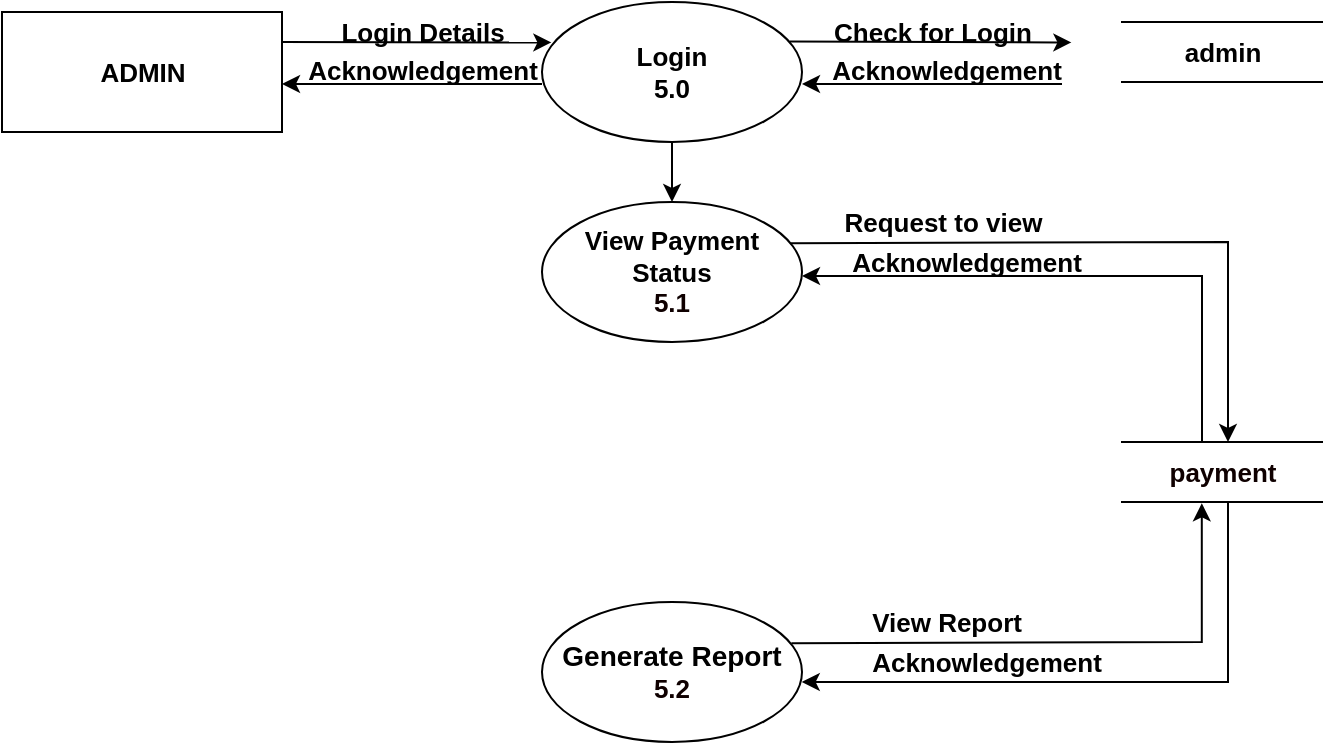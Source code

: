 <mxfile>
    <diagram id="ou7WqwUvC6ql7WtUUrkE" name="Page-1">
        <mxGraphModel dx="722" dy="551" grid="1" gridSize="10" guides="1" tooltips="1" connect="1" arrows="1" fold="1" page="1" pageScale="1" pageWidth="827" pageHeight="1169" background="#ffffff" math="0" shadow="0">
            <root>
                <mxCell id="0"/>
                <mxCell id="1" parent="0"/>
                <mxCell id="2" style="edgeStyle=none;html=1;exitX=0;exitY=0.5;exitDx=0;exitDy=0;entryX=1;entryY=0.5;entryDx=0;entryDy=0;strokeColor=#000000;" parent="1" edge="1">
                    <mxGeometry relative="1" as="geometry">
                        <mxPoint x="310" y="161" as="sourcePoint"/>
                        <mxPoint x="180" y="161" as="targetPoint"/>
                    </mxGeometry>
                </mxCell>
                <mxCell id="3" style="edgeStyle=none;html=1;exitX=0.5;exitY=1;exitDx=0;exitDy=0;entryX=0.5;entryY=0;entryDx=0;entryDy=0;fontSize=13;fontColor=#0F0000;strokeColor=#000000;" parent="1" source="4" target="12" edge="1">
                    <mxGeometry relative="1" as="geometry"/>
                </mxCell>
                <mxCell id="4" value="&lt;b style=&quot;font-size: 13px&quot;&gt;&lt;font color=&quot;#000000&quot; style=&quot;font-size: 13px&quot;&gt;Login&lt;br&gt;5.0&lt;/font&gt;&lt;/b&gt;" style="ellipse;whiteSpace=wrap;html=1;strokeColor=#000000;fillColor=none;" parent="1" vertex="1">
                    <mxGeometry x="310" y="120" width="130" height="70" as="geometry"/>
                </mxCell>
                <mxCell id="5" style="edgeStyle=none;html=1;exitX=1;exitY=0.25;exitDx=0;exitDy=0;entryX=0.036;entryY=0.289;entryDx=0;entryDy=0;entryPerimeter=0;strokeColor=#000000;" parent="1" source="6" target="4" edge="1">
                    <mxGeometry relative="1" as="geometry"/>
                </mxCell>
                <mxCell id="6" value="&lt;b&gt;ADMIN&lt;/b&gt;" style="html=1;dashed=0;whitespace=wrap;fontSize=13;fontColor=#000000;strokeColor=#000000;fillColor=none;" parent="1" vertex="1">
                    <mxGeometry x="40" y="125" width="140" height="60" as="geometry"/>
                </mxCell>
                <mxCell id="7" style="edgeStyle=none;html=1;exitX=0;exitY=0.5;exitDx=0;exitDy=0;entryX=1;entryY=0.5;entryDx=0;entryDy=0;strokeColor=#000000;" parent="1" edge="1">
                    <mxGeometry relative="1" as="geometry">
                        <mxPoint x="570" y="161" as="sourcePoint"/>
                        <mxPoint x="440" y="161" as="targetPoint"/>
                    </mxGeometry>
                </mxCell>
                <mxCell id="8" style="edgeStyle=none;html=1;exitX=0.952;exitY=0.282;exitDx=0;exitDy=0;entryX=0.036;entryY=0.289;entryDx=0;entryDy=0;entryPerimeter=0;strokeColor=#000000;exitPerimeter=0;" parent="1" source="4" edge="1">
                    <mxGeometry relative="1" as="geometry">
                        <mxPoint x="440" y="140" as="sourcePoint"/>
                        <mxPoint x="574.68" y="140.23" as="targetPoint"/>
                    </mxGeometry>
                </mxCell>
                <mxCell id="9" value="&lt;font style=&quot;font-size: 13px&quot; color=&quot;#000000&quot;&gt;&lt;b&gt;admin&lt;/b&gt;&lt;/font&gt;" style="html=1;dashed=0;whitespace=wrap;shape=partialRectangle;right=0;left=0;fillColor=none;strokeColor=#000000;" parent="1" vertex="1">
                    <mxGeometry x="600" y="130" width="100" height="30" as="geometry"/>
                </mxCell>
                <mxCell id="11" style="edgeStyle=elbowEdgeStyle;elbow=vertical;html=1;exitX=0.956;exitY=0.294;exitDx=0;exitDy=0;entryX=0.5;entryY=0;entryDx=0;entryDy=0;fontSize=13;fontColor=#0F0000;strokeColor=#000000;exitPerimeter=0;rounded=0;" parent="1" source="12" edge="1">
                    <mxGeometry relative="1" as="geometry">
                        <mxPoint x="437.28" y="240.58" as="sourcePoint"/>
                        <mxPoint x="653" y="340" as="targetPoint"/>
                        <Array as="points">
                            <mxPoint x="533" y="240"/>
                            <mxPoint x="553" y="255"/>
                        </Array>
                    </mxGeometry>
                </mxCell>
                <mxCell id="12" value="&lt;font color=&quot;#000000&quot;&gt;&lt;span style=&quot;font-size: 13px&quot;&gt;&lt;b&gt;View Payment Status&lt;br&gt;&lt;/b&gt;&lt;/span&gt;&lt;/font&gt;&lt;b&gt;&lt;font style=&quot;font-size: 13px&quot; color=&quot;#0f0000&quot;&gt;5.1&lt;/font&gt;&lt;/b&gt;" style="ellipse;whiteSpace=wrap;html=1;strokeColor=#000000;fillColor=none;" parent="1" vertex="1">
                    <mxGeometry x="310" y="220" width="130" height="70" as="geometry"/>
                </mxCell>
                <mxCell id="16" style="edgeStyle=elbowEdgeStyle;rounded=0;elbow=vertical;html=1;exitX=0.959;exitY=0.295;exitDx=0;exitDy=0;entryX=0.399;entryY=1.022;entryDx=0;entryDy=0;entryPerimeter=0;fontSize=13;fontColor=#0F0000;strokeColor=#000000;exitPerimeter=0;" parent="1" source="17" target="21" edge="1">
                    <mxGeometry relative="1" as="geometry">
                        <Array as="points">
                            <mxPoint x="530" y="440"/>
                            <mxPoint x="540" y="455"/>
                        </Array>
                    </mxGeometry>
                </mxCell>
                <mxCell id="17" value="&lt;b&gt;&lt;font color=&quot;#000000&quot;&gt;&lt;span style=&quot;font-size: 14px&quot;&gt;Generate Report&lt;br&gt;&lt;/span&gt;&lt;/font&gt;&lt;font style=&quot;font-size: 13px&quot; color=&quot;#0f0000&quot;&gt;5.2&lt;/font&gt;&lt;/b&gt;" style="ellipse;whiteSpace=wrap;html=1;strokeColor=#000000;fillColor=none;" parent="1" vertex="1">
                    <mxGeometry x="310" y="420" width="130" height="70" as="geometry"/>
                </mxCell>
                <mxCell id="18" style="edgeStyle=elbowEdgeStyle;rounded=0;elbow=vertical;html=1;exitX=0.4;exitY=0.005;exitDx=0;exitDy=0;entryX=1;entryY=0.5;entryDx=0;entryDy=0;fontSize=13;fontColor=#0F0000;strokeColor=#000000;exitPerimeter=0;" parent="1" edge="1" source="21">
                    <mxGeometry relative="1" as="geometry">
                        <mxPoint x="640" y="342" as="sourcePoint"/>
                        <mxPoint x="440" y="257" as="targetPoint"/>
                        <Array as="points">
                            <mxPoint x="630" y="257"/>
                        </Array>
                    </mxGeometry>
                </mxCell>
                <mxCell id="20" style="edgeStyle=elbowEdgeStyle;rounded=0;elbow=vertical;html=1;exitX=0.5;exitY=1;exitDx=0;exitDy=0;fontSize=13;fontColor=#0F0000;strokeColor=#000000;entryX=0.999;entryY=0.569;entryDx=0;entryDy=0;entryPerimeter=0;" parent="1" target="17" edge="1">
                    <mxGeometry relative="1" as="geometry">
                        <mxPoint x="653" y="370" as="sourcePoint"/>
                        <mxPoint x="442.333" y="460" as="targetPoint"/>
                        <Array as="points">
                            <mxPoint x="523" y="460"/>
                            <mxPoint x="533" y="480"/>
                        </Array>
                    </mxGeometry>
                </mxCell>
                <mxCell id="21" value="&lt;b&gt;payment&lt;/b&gt;" style="html=1;dashed=0;whitespace=wrap;shape=partialRectangle;right=0;left=0;labelBackgroundColor=none;fontSize=13;fontColor=#0F0000;strokeColor=#000000;fillColor=none;" parent="1" vertex="1">
                    <mxGeometry x="600" y="340" width="100" height="30" as="geometry"/>
                </mxCell>
                <mxCell id="22" value="&lt;b&gt;&lt;font color=&quot;#000000&quot; style=&quot;font-size: 13px&quot;&gt;Login Details&lt;/font&gt;&lt;/b&gt;" style="text;html=1;align=center;verticalAlign=middle;resizable=0;points=[];autosize=1;strokeColor=none;fillColor=none;" vertex="1" parent="1">
                    <mxGeometry x="200" y="125" width="100" height="20" as="geometry"/>
                </mxCell>
                <mxCell id="23" value="&lt;b&gt;Acknowledgement&lt;/b&gt;" style="text;html=1;align=center;verticalAlign=middle;resizable=0;points=[];autosize=1;strokeColor=none;fillColor=none;fontSize=13;fontColor=#000000;" vertex="1" parent="1">
                    <mxGeometry x="185" y="144" width="130" height="20" as="geometry"/>
                </mxCell>
                <mxCell id="24" value="&lt;b&gt;Check for Login&lt;/b&gt;" style="text;html=1;align=center;verticalAlign=middle;resizable=0;points=[];autosize=1;strokeColor=none;fillColor=none;fontSize=13;fontColor=#000000;" vertex="1" parent="1">
                    <mxGeometry x="450" y="125" width="110" height="20" as="geometry"/>
                </mxCell>
                <mxCell id="25" value="&lt;b&gt;Acknowledgement&lt;/b&gt;" style="text;html=1;align=center;verticalAlign=middle;resizable=0;points=[];autosize=1;strokeColor=none;fillColor=none;fontSize=13;fontColor=#000000;" vertex="1" parent="1">
                    <mxGeometry x="447" y="144" width="130" height="20" as="geometry"/>
                </mxCell>
                <mxCell id="26" value="&lt;b&gt;&lt;font style=&quot;font-size: 13px&quot; color=&quot;#000000&quot;&gt;Request to view&amp;nbsp;&lt;/font&gt;&lt;/b&gt;" style="text;html=1;align=center;verticalAlign=middle;resizable=0;points=[];autosize=1;strokeColor=none;fillColor=none;" vertex="1" parent="1">
                    <mxGeometry x="452" y="220" width="120" height="20" as="geometry"/>
                </mxCell>
                <mxCell id="27" value="&lt;b&gt;Acknowledgement&lt;/b&gt;" style="text;html=1;align=center;verticalAlign=middle;resizable=0;points=[];autosize=1;strokeColor=none;fillColor=none;fontSize=13;fontColor=#000000;" vertex="1" parent="1">
                    <mxGeometry x="457" y="240" width="130" height="20" as="geometry"/>
                </mxCell>
                <mxCell id="28" value="&lt;b&gt;&lt;font style=&quot;font-size: 13px&quot; color=&quot;#000000&quot;&gt;View Report&lt;/font&gt;&lt;/b&gt;" style="text;html=1;align=center;verticalAlign=middle;resizable=0;points=[];autosize=1;strokeColor=none;fillColor=none;" vertex="1" parent="1">
                    <mxGeometry x="467" y="420" width="90" height="20" as="geometry"/>
                </mxCell>
                <mxCell id="29" value="&lt;b&gt;Acknowledgement&lt;/b&gt;" style="text;html=1;align=center;verticalAlign=middle;resizable=0;points=[];autosize=1;strokeColor=none;fillColor=none;fontSize=13;fontColor=#000000;" vertex="1" parent="1">
                    <mxGeometry x="467" y="440" width="130" height="20" as="geometry"/>
                </mxCell>
            </root>
        </mxGraphModel>
    </diagram>
</mxfile>